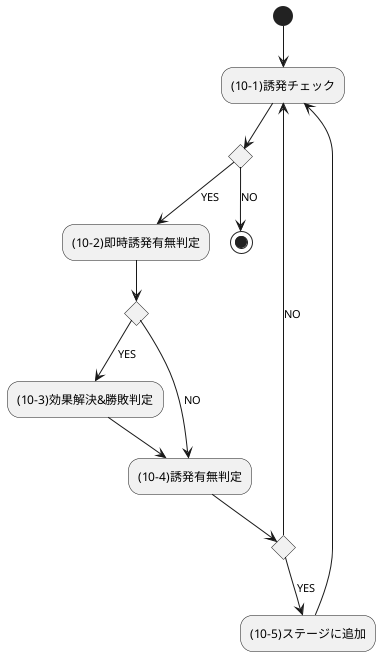 @startuml
(*) --> "(10-1)誘発チェック"

if "" then
    -->[YES] "(10-2)即時誘発有無判定"
    if "" then
        -->[YES] "(10-3)効果解決&勝敗判定"
        --> "(10-4)誘発有無判定"
    else
        -->[NO] "(10-4)誘発有無判定"
    endif

    if "" then
        -->[YES] "(10-5)ステージに追加"
        --> "(10-1)誘発チェック"
    else
        -->[NO] "(10-1)誘発チェック"
    endif

else
    -->[NO] (*)
endif

@enduml